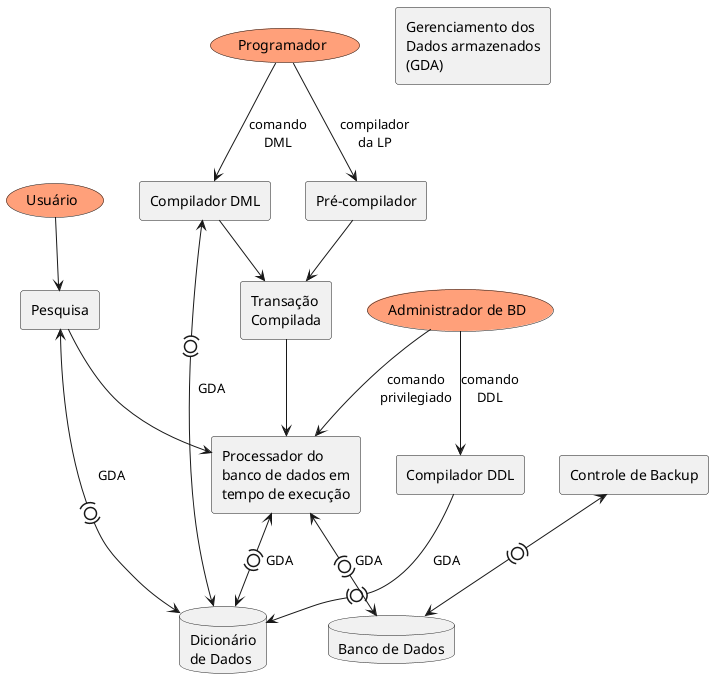 java -jar plantuml.jar -charset UTF-8 diagrama18.puml
@startuml diagrama18
usecase #LightSalmon "Administrador de BD" as abd
usecase #LightSalmon Usuário
usecase #LightSalmon Programador
rectangle "Compilador DDL" as cddl
rectangle "Processador do\nbanco de dados em\ntempo de execução" as pbd
rectangle "Gerenciamento dos\nDados armazenados\n(GDA)" as gda
rectangle "Controle de Backup" as cb
rectangle "Pré-compilador" as pc
rectangle "Compilador DML" as cdml
agent Pesquisa
agent "Transação\nCompilada" as tc
database "Dicionário\nde Dados" as dd
database "Banco de Dados" as bd
abd --> cddl : comando\nDDL
abd --> pbd : comando\nprivilegiado
cddl -(0)-> dd : GDA
pbd <-(0)-> dd : GDA

Usuário --> Pesquisa
Pesquisa <-(0)-> dd : GDA
Pesquisa --> pbd

Programador --> cdml : comando\nDML
cdml <-(0)-> dd : GDA
cdml --> tc
Programador --> pc : compilador\nda LP
pc --> tc
tc --> pbd

pbd <-(0)-> bd : GDA
cb <-(0)-> bd
@enduml